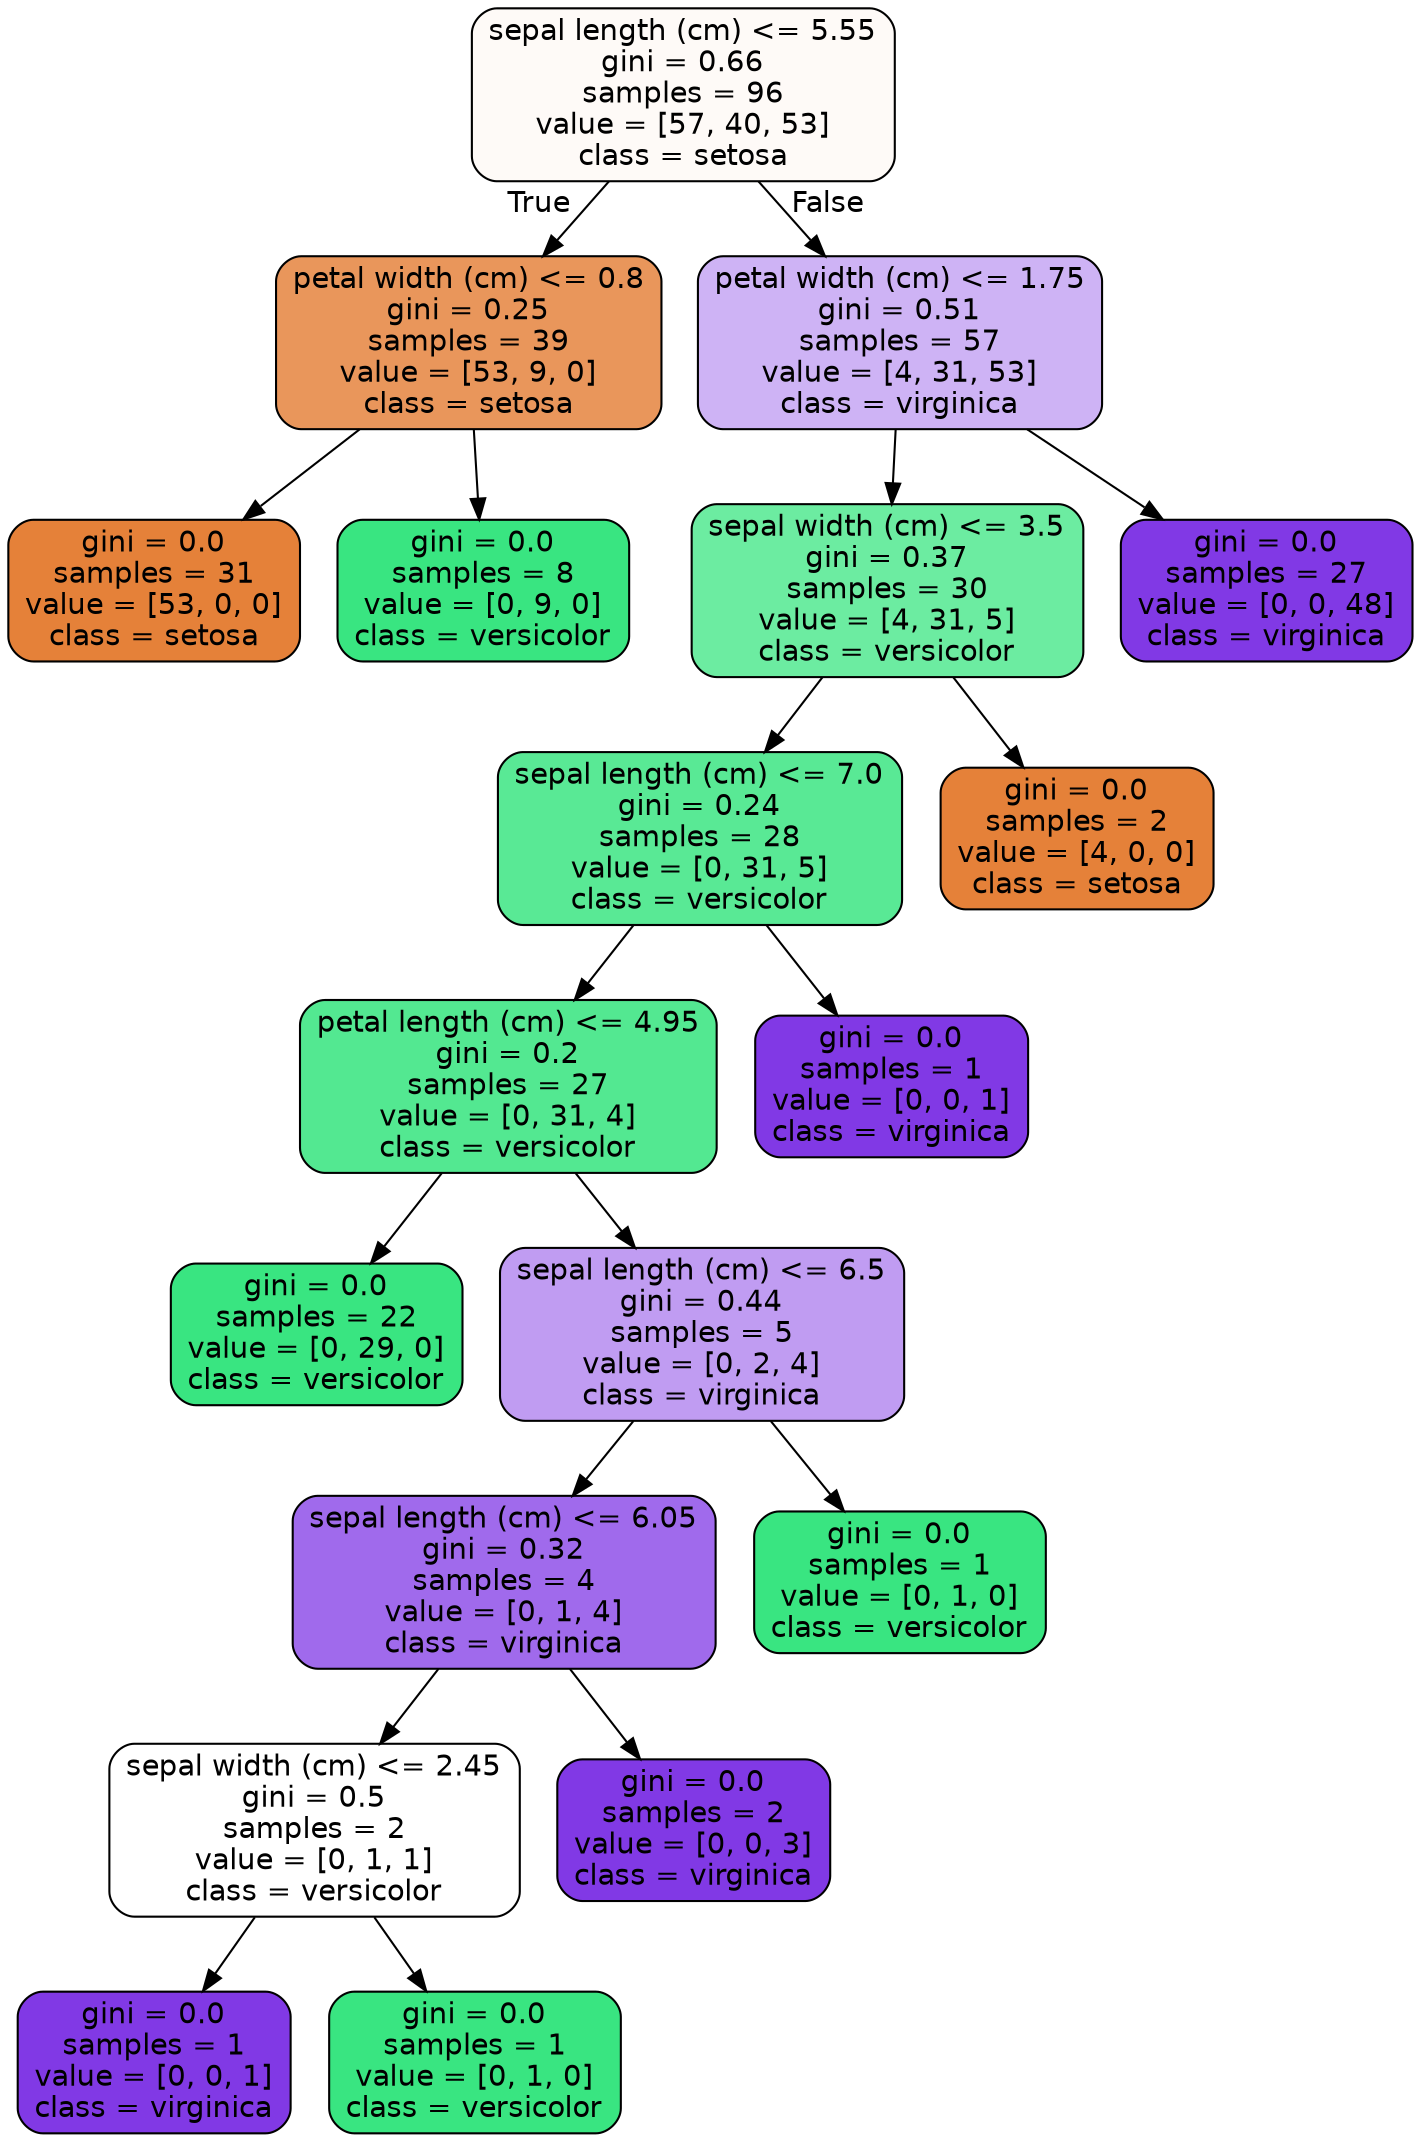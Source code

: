 digraph Tree {
node [shape=box, style="filled, rounded", color="black", fontname="helvetica"] ;
edge [fontname="helvetica"] ;
0 [label="sepal length (cm) <= 5.55\ngini = 0.66\nsamples = 96\nvalue = [57, 40, 53]\nclass = setosa", fillcolor="#fefaf7"] ;
1 [label="petal width (cm) <= 0.8\ngini = 0.25\nsamples = 39\nvalue = [53, 9, 0]\nclass = setosa", fillcolor="#e9965b"] ;
0 -> 1 [labeldistance=2.5, labelangle=45, headlabel="True"] ;
2 [label="gini = 0.0\nsamples = 31\nvalue = [53, 0, 0]\nclass = setosa", fillcolor="#e58139"] ;
1 -> 2 ;
3 [label="gini = 0.0\nsamples = 8\nvalue = [0, 9, 0]\nclass = versicolor", fillcolor="#39e581"] ;
1 -> 3 ;
4 [label="petal width (cm) <= 1.75\ngini = 0.51\nsamples = 57\nvalue = [4, 31, 53]\nclass = virginica", fillcolor="#ceb3f5"] ;
0 -> 4 [labeldistance=2.5, labelangle=-45, headlabel="False"] ;
5 [label="sepal width (cm) <= 3.5\ngini = 0.37\nsamples = 30\nvalue = [4, 31, 5]\nclass = versicolor", fillcolor="#6ceca1"] ;
4 -> 5 ;
6 [label="sepal length (cm) <= 7.0\ngini = 0.24\nsamples = 28\nvalue = [0, 31, 5]\nclass = versicolor", fillcolor="#59e995"] ;
5 -> 6 ;
7 [label="petal length (cm) <= 4.95\ngini = 0.2\nsamples = 27\nvalue = [0, 31, 4]\nclass = versicolor", fillcolor="#53e891"] ;
6 -> 7 ;
8 [label="gini = 0.0\nsamples = 22\nvalue = [0, 29, 0]\nclass = versicolor", fillcolor="#39e581"] ;
7 -> 8 ;
9 [label="sepal length (cm) <= 6.5\ngini = 0.44\nsamples = 5\nvalue = [0, 2, 4]\nclass = virginica", fillcolor="#c09cf2"] ;
7 -> 9 ;
10 [label="sepal length (cm) <= 6.05\ngini = 0.32\nsamples = 4\nvalue = [0, 1, 4]\nclass = virginica", fillcolor="#a06aec"] ;
9 -> 10 ;
11 [label="sepal width (cm) <= 2.45\ngini = 0.5\nsamples = 2\nvalue = [0, 1, 1]\nclass = versicolor", fillcolor="#ffffff"] ;
10 -> 11 ;
12 [label="gini = 0.0\nsamples = 1\nvalue = [0, 0, 1]\nclass = virginica", fillcolor="#8139e5"] ;
11 -> 12 ;
13 [label="gini = 0.0\nsamples = 1\nvalue = [0, 1, 0]\nclass = versicolor", fillcolor="#39e581"] ;
11 -> 13 ;
14 [label="gini = 0.0\nsamples = 2\nvalue = [0, 0, 3]\nclass = virginica", fillcolor="#8139e5"] ;
10 -> 14 ;
15 [label="gini = 0.0\nsamples = 1\nvalue = [0, 1, 0]\nclass = versicolor", fillcolor="#39e581"] ;
9 -> 15 ;
16 [label="gini = 0.0\nsamples = 1\nvalue = [0, 0, 1]\nclass = virginica", fillcolor="#8139e5"] ;
6 -> 16 ;
17 [label="gini = 0.0\nsamples = 2\nvalue = [4, 0, 0]\nclass = setosa", fillcolor="#e58139"] ;
5 -> 17 ;
18 [label="gini = 0.0\nsamples = 27\nvalue = [0, 0, 48]\nclass = virginica", fillcolor="#8139e5"] ;
4 -> 18 ;
}